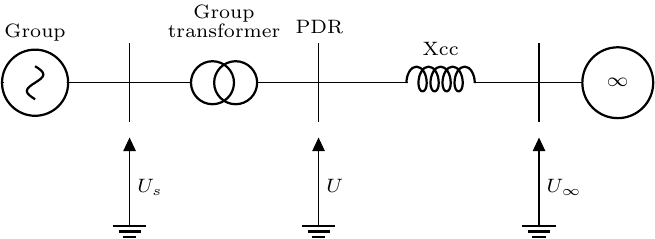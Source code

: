 \documentclass[crop,tikz]{standalone}
\usepackage{circuitikz}
\usetikzlibrary{arrows}
\tikzset{
  font={\fontsize{7pt}{7}\selectfont}}
\begin{document}
\begin{tikzpicture}
    \draw   (0.2,0) to [vsourcesin,l=Group] (1,0)
    to [draw,voosource,align=center,l={Group\\ transformer}]  node[above,yshift=0.5cm] {PDR} (5,0)
    to [L,l=Xcc] (6.5,0) to (6.5,0)
    to  (6.5,0) to  (8.0,0) node[draw,thick,circle,minimum width=9mm,fill=white]{$\infty$};
    \draw (1.8,0.5) to (1.8,-0.5);
    \draw (4.2,0.5) to (4.2,-0.5);
    \draw (7.0,0.5) to (7.0,-0.5);
    \draw (1.8,-1.4) node[ground]{~$U_s$} to (1.8,-0.8) to [short,i=$$] (1.8,-0.8);
    \draw (4.2,-1.4) node[ground]{~$U$} -- (4.2,-0.8) to [short,i=$$] (4.2,-0.8);
    \draw (7.0,-1.4) node[ground]{~$U_\infty$} -- (7.0,-0.8) to [short,i=$$] (7.0,-0.8);
\end{tikzpicture}
\end{document}

